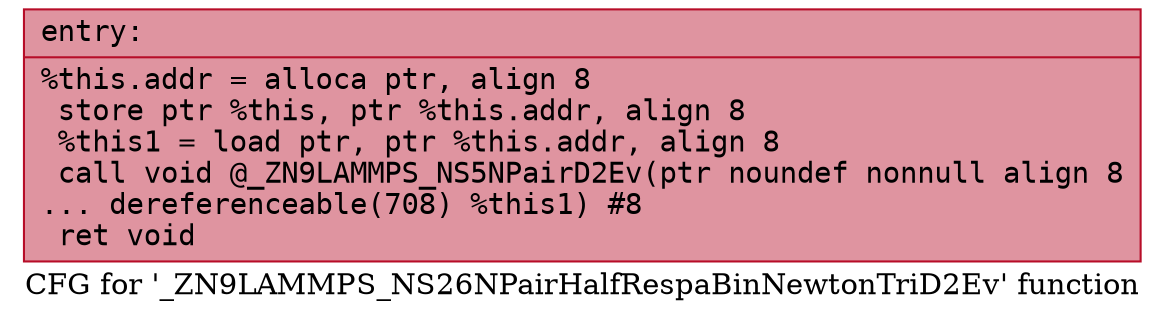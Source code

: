 digraph "CFG for '_ZN9LAMMPS_NS26NPairHalfRespaBinNewtonTriD2Ev' function" {
	label="CFG for '_ZN9LAMMPS_NS26NPairHalfRespaBinNewtonTriD2Ev' function";

	Node0x55caa74aa710 [shape=record,color="#b70d28ff", style=filled, fillcolor="#b70d2870" fontname="Courier",label="{entry:\l|  %this.addr = alloca ptr, align 8\l  store ptr %this, ptr %this.addr, align 8\l  %this1 = load ptr, ptr %this.addr, align 8\l  call void @_ZN9LAMMPS_NS5NPairD2Ev(ptr noundef nonnull align 8\l... dereferenceable(708) %this1) #8\l  ret void\l}"];
}
